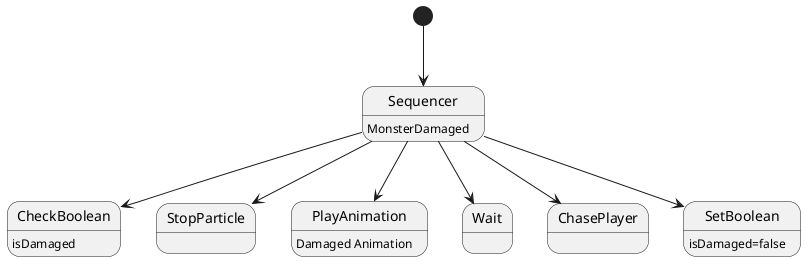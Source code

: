 @startuml

[*]-->Sequencer
Sequencer : MonsterDamaged
Sequencer-->CheckBoolean
CheckBoolean : isDamaged
Sequencer-->StopParticle
Sequencer-->PlayAnimation
PlayAnimation : Damaged Animation
Sequencer-->Wait
Sequencer-->ChasePlayer
Sequencer-->SetBoolean
SetBoolean : isDamaged=false

@enduml